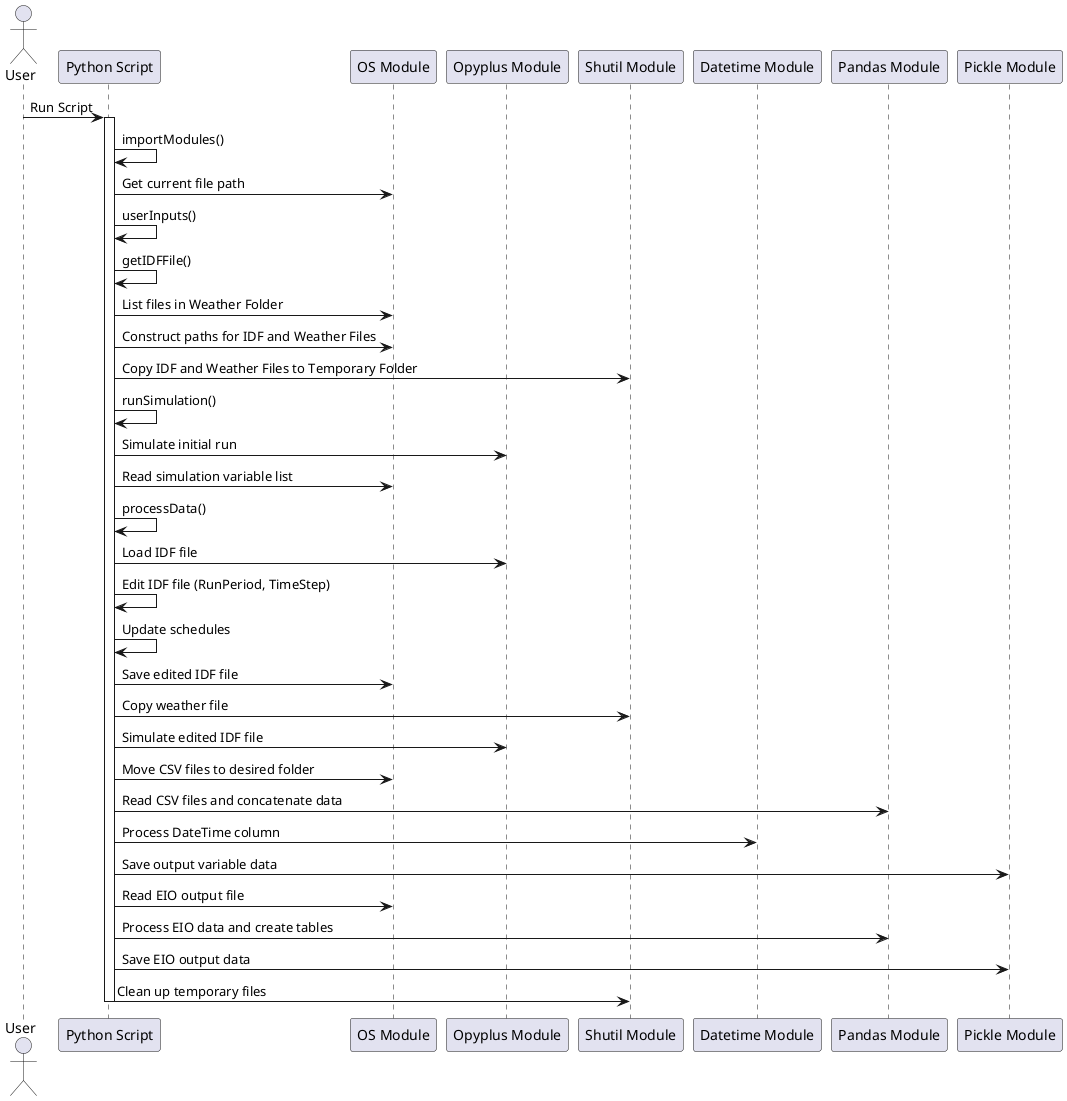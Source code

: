 @startuml Data_generation

actor User

participant "Python Script" as Script
participant "OS Module" as OS
participant "Opyplus Module" as Opyplus
participant "Shutil Module" as Shutil
participant "Datetime Module" as Datetime
participant "Pandas Module" as Pandas
participant "Pickle Module" as Pickle

User -> Script: Run Script

activate Script

Script -> Script: importModules()
Script -> OS: Get current file path
Script -> Script: userInputs()

Script -> Script: getIDFFile()
Script -> OS: List files in Weather Folder
Script -> OS: Construct paths for IDF and Weather Files
Script -> Shutil: Copy IDF and Weather Files to Temporary Folder

Script -> Script: runSimulation()
Script -> Opyplus: Simulate initial run
Script -> OS: Read simulation variable list

Script -> Script: processData()
Script -> Opyplus: Load IDF file
Script -> Script: Edit IDF file (RunPeriod, TimeStep)
Script -> Script: Update schedules
Script -> OS: Save edited IDF file
Script -> Shutil: Copy weather file

Script -> Opyplus: Simulate edited IDF file
Script -> OS: Move CSV files to desired folder
Script -> Pandas: Read CSV files and concatenate data
Script -> Datetime: Process DateTime column
Script -> Pickle: Save output variable data

Script -> OS: Read EIO output file
Script -> Pandas: Process EIO data and create tables
Script -> Pickle: Save EIO output data

Script -> Shutil: Clean up temporary files

deactivate Script

@enduml
